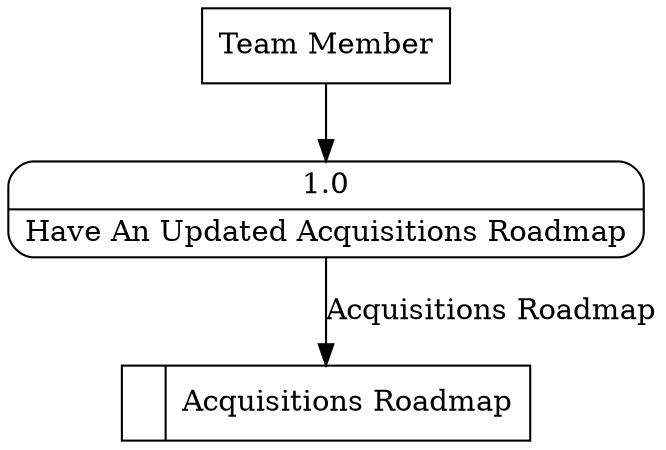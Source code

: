 digraph dfd2{ 
node[shape=record]
200 [label="<f0>  |<f1> Acquisitions Roadmap " ];
201 [label="Team Member" shape=box];
202 [label="{<f0> 1.0|<f1> Have An Updated Acquisitions Roadmap }" shape=Mrecord];
201 -> 202
202 -> 200 [label="Acquisitions Roadmap"]
}